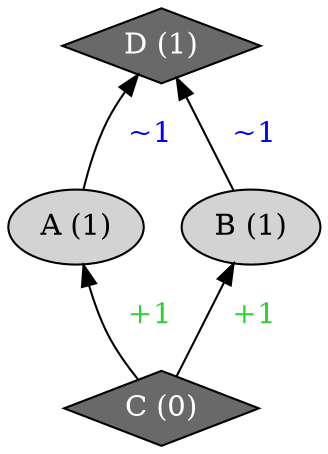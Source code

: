 digraph modelSetLattice{
rankdir="BT"
1 [label=<A (1)>, style="filled", fillcolor="lightgray"]
2 [label=<B (1)>, style="filled", fillcolor="lightgray"]
3 [label=<C (0)>, style="filled", shape="diamond", fillcolor="dimgray", fontcolor="white"]
4 [label=<D (1)>, style="filled", shape="diamond", fillcolor="dimgray", fontcolor="white"]
1 -> 4 [label=<  <font color="blue">~1</font>  >]
2 -> 4 [label=<  <font color="blue">~1</font>  >]
3 -> 1 [label=<  <font color="limegreen">+1</font>  >]
3 -> 2 [label=<  <font color="limegreen">+1</font>  >]
}
